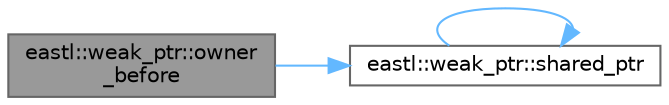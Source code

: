 digraph "eastl::weak_ptr::owner_before"
{
 // LATEX_PDF_SIZE
  bgcolor="transparent";
  edge [fontname=Helvetica,fontsize=10,labelfontname=Helvetica,labelfontsize=10];
  node [fontname=Helvetica,fontsize=10,shape=box,height=0.2,width=0.4];
  rankdir="LR";
  Node1 [id="Node000001",label="eastl::weak_ptr::owner\l_before",height=0.2,width=0.4,color="gray40", fillcolor="grey60", style="filled", fontcolor="black",tooltip="owner_before"];
  Node1 -> Node2 [id="edge3_Node000001_Node000002",color="steelblue1",style="solid",tooltip=" "];
  Node2 [id="Node000002",label="eastl::weak_ptr::shared_ptr",height=0.2,width=0.4,color="grey40", fillcolor="white", style="filled",URL="$classeastl_1_1weak__ptr.html#ab2104fa6e839672da3c30400e8325e52",tooltip="Reference count for owned pointer."];
  Node2 -> Node2 [id="edge4_Node000002_Node000002",color="steelblue1",style="solid",tooltip=" "];
}
